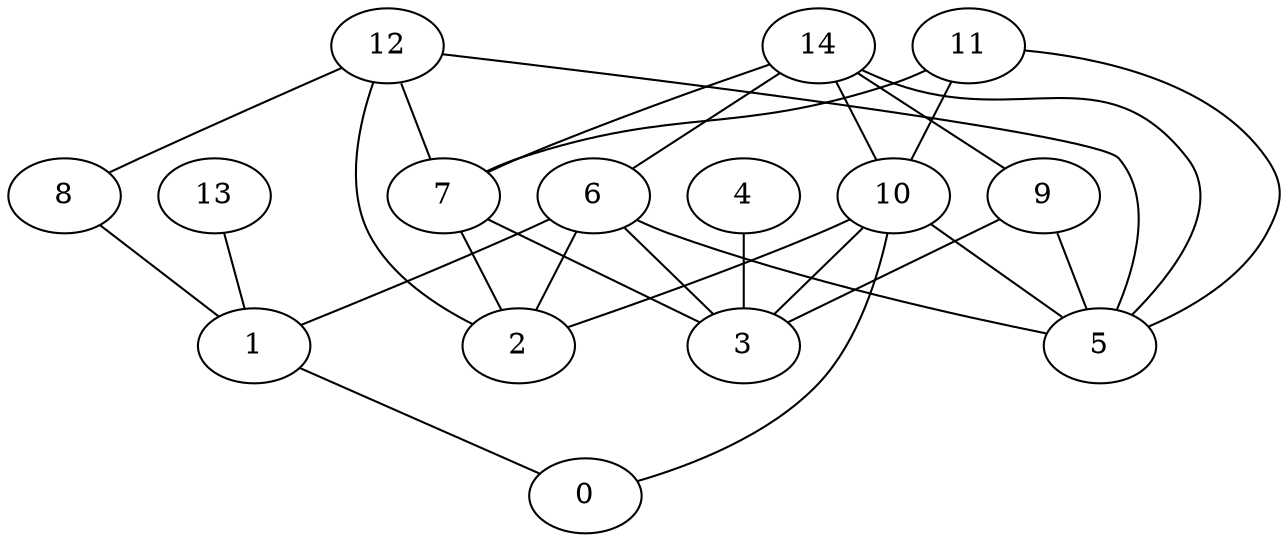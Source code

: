 digraph "sensornet-topology" {
label = "";
rankdir="BT";"0"->"1" [arrowhead = "both"] 
"0"->"10" [arrowhead = "both"] 
"1"->"6" [arrowhead = "both"] 
"1"->"8" [arrowhead = "both"] 
"1"->"13" [arrowhead = "both"] 
"2"->"6" [arrowhead = "both"] 
"2"->"7" [arrowhead = "both"] 
"2"->"10" [arrowhead = "both"] 
"2"->"12" [arrowhead = "both"] 
"3"->"4" [arrowhead = "both"] 
"3"->"6" [arrowhead = "both"] 
"3"->"7" [arrowhead = "both"] 
"3"->"9" [arrowhead = "both"] 
"3"->"10" [arrowhead = "both"] 
"5"->"6" [arrowhead = "both"] 
"5"->"9" [arrowhead = "both"] 
"5"->"10" [arrowhead = "both"] 
"5"->"11" [arrowhead = "both"] 
"5"->"12" [arrowhead = "both"] 
"5"->"14" [arrowhead = "both"] 
"6"->"14" [arrowhead = "both"] 
"7"->"11" [arrowhead = "both"] 
"7"->"12" [arrowhead = "both"] 
"7"->"14" [arrowhead = "both"] 
"8"->"12" [arrowhead = "both"] 
"9"->"14" [arrowhead = "both"] 
"10"->"11" [arrowhead = "both"] 
"10"->"14" [arrowhead = "both"] 
}